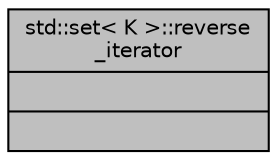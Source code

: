 digraph "std::set&lt; K &gt;::reverse_iterator"
{
  edge [fontname="Helvetica",fontsize="10",labelfontname="Helvetica",labelfontsize="10"];
  node [fontname="Helvetica",fontsize="10",shape=record];
  Node791 [label="{std::set\< K \>::reverse\l_iterator\n||}",height=0.2,width=0.4,color="black", fillcolor="grey75", style="filled", fontcolor="black"];
}
